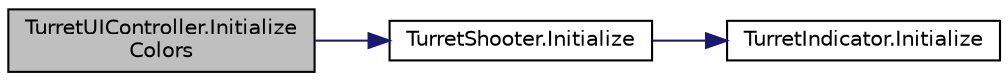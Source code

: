 digraph "TurretUIController.InitializeColors"
{
 // INTERACTIVE_SVG=YES
 // LATEX_PDF_SIZE
  edge [fontname="Helvetica",fontsize="10",labelfontname="Helvetica",labelfontsize="10"];
  node [fontname="Helvetica",fontsize="10",shape=record];
  rankdir="LR";
  Node1 [label="TurretUIController.Initialize\lColors",height=0.2,width=0.4,color="black", fillcolor="grey75", style="filled", fontcolor="black",tooltip=" "];
  Node1 -> Node2 [color="midnightblue",fontsize="10",style="solid",fontname="Helvetica"];
  Node2 [label="TurretShooter.Initialize",height=0.2,width=0.4,color="black", fillcolor="white", style="filled",URL="$class_turret_shooter.html#a320c5a07618bf6eeed732ca91129c251",tooltip="This method initializes the turret script."];
  Node2 -> Node3 [color="midnightblue",fontsize="10",style="solid",fontname="Helvetica"];
  Node3 [label="TurretIndicator.Initialize",height=0.2,width=0.4,color="black", fillcolor="white", style="filled",URL="$class_turret_indicator.html#a19e8f71242fb5ed02d3ccc6e66b46680",tooltip=" "];
}
